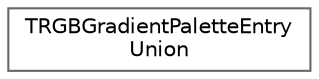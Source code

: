 digraph "Graphical Class Hierarchy"
{
 // LATEX_PDF_SIZE
  bgcolor="transparent";
  edge [fontname=Helvetica,fontsize=10,labelfontname=Helvetica,labelfontsize=10];
  node [fontname=Helvetica,fontsize=10,shape=box,height=0.2,width=0.4];
  rankdir="LR";
  Node0 [id="Node000000",label="TRGBGradientPaletteEntry\lUnion",height=0.2,width=0.4,color="grey40", fillcolor="white", style="filled",URL="$d6/d39/group___palette_classes.html#db/d74/union_t_r_g_b_gradient_palette_entry_union",tooltip="Struct for digesting gradient pointer data into its components."];
}
